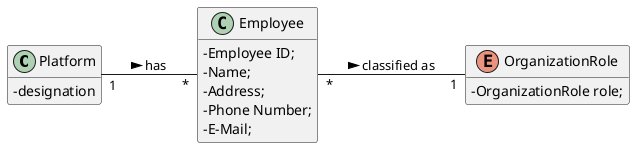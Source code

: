 @startuml
hide methods
left to right direction
skinparam classAttributeIconSize 0


class Platform {
  -designation
}

class Employee {
	-Employee ID;
	-Name;
	-Address;
	-Phone Number;
	-E-Mail;
	-Standard Occupational Classification (SOC) code.
}

enum OrganizationRole {
  -OrganizationRole role;
}




Platform "1" -- "*" Employee : has >
Employee "*" -- "1" OrganizationRole: classified as >



@enduml